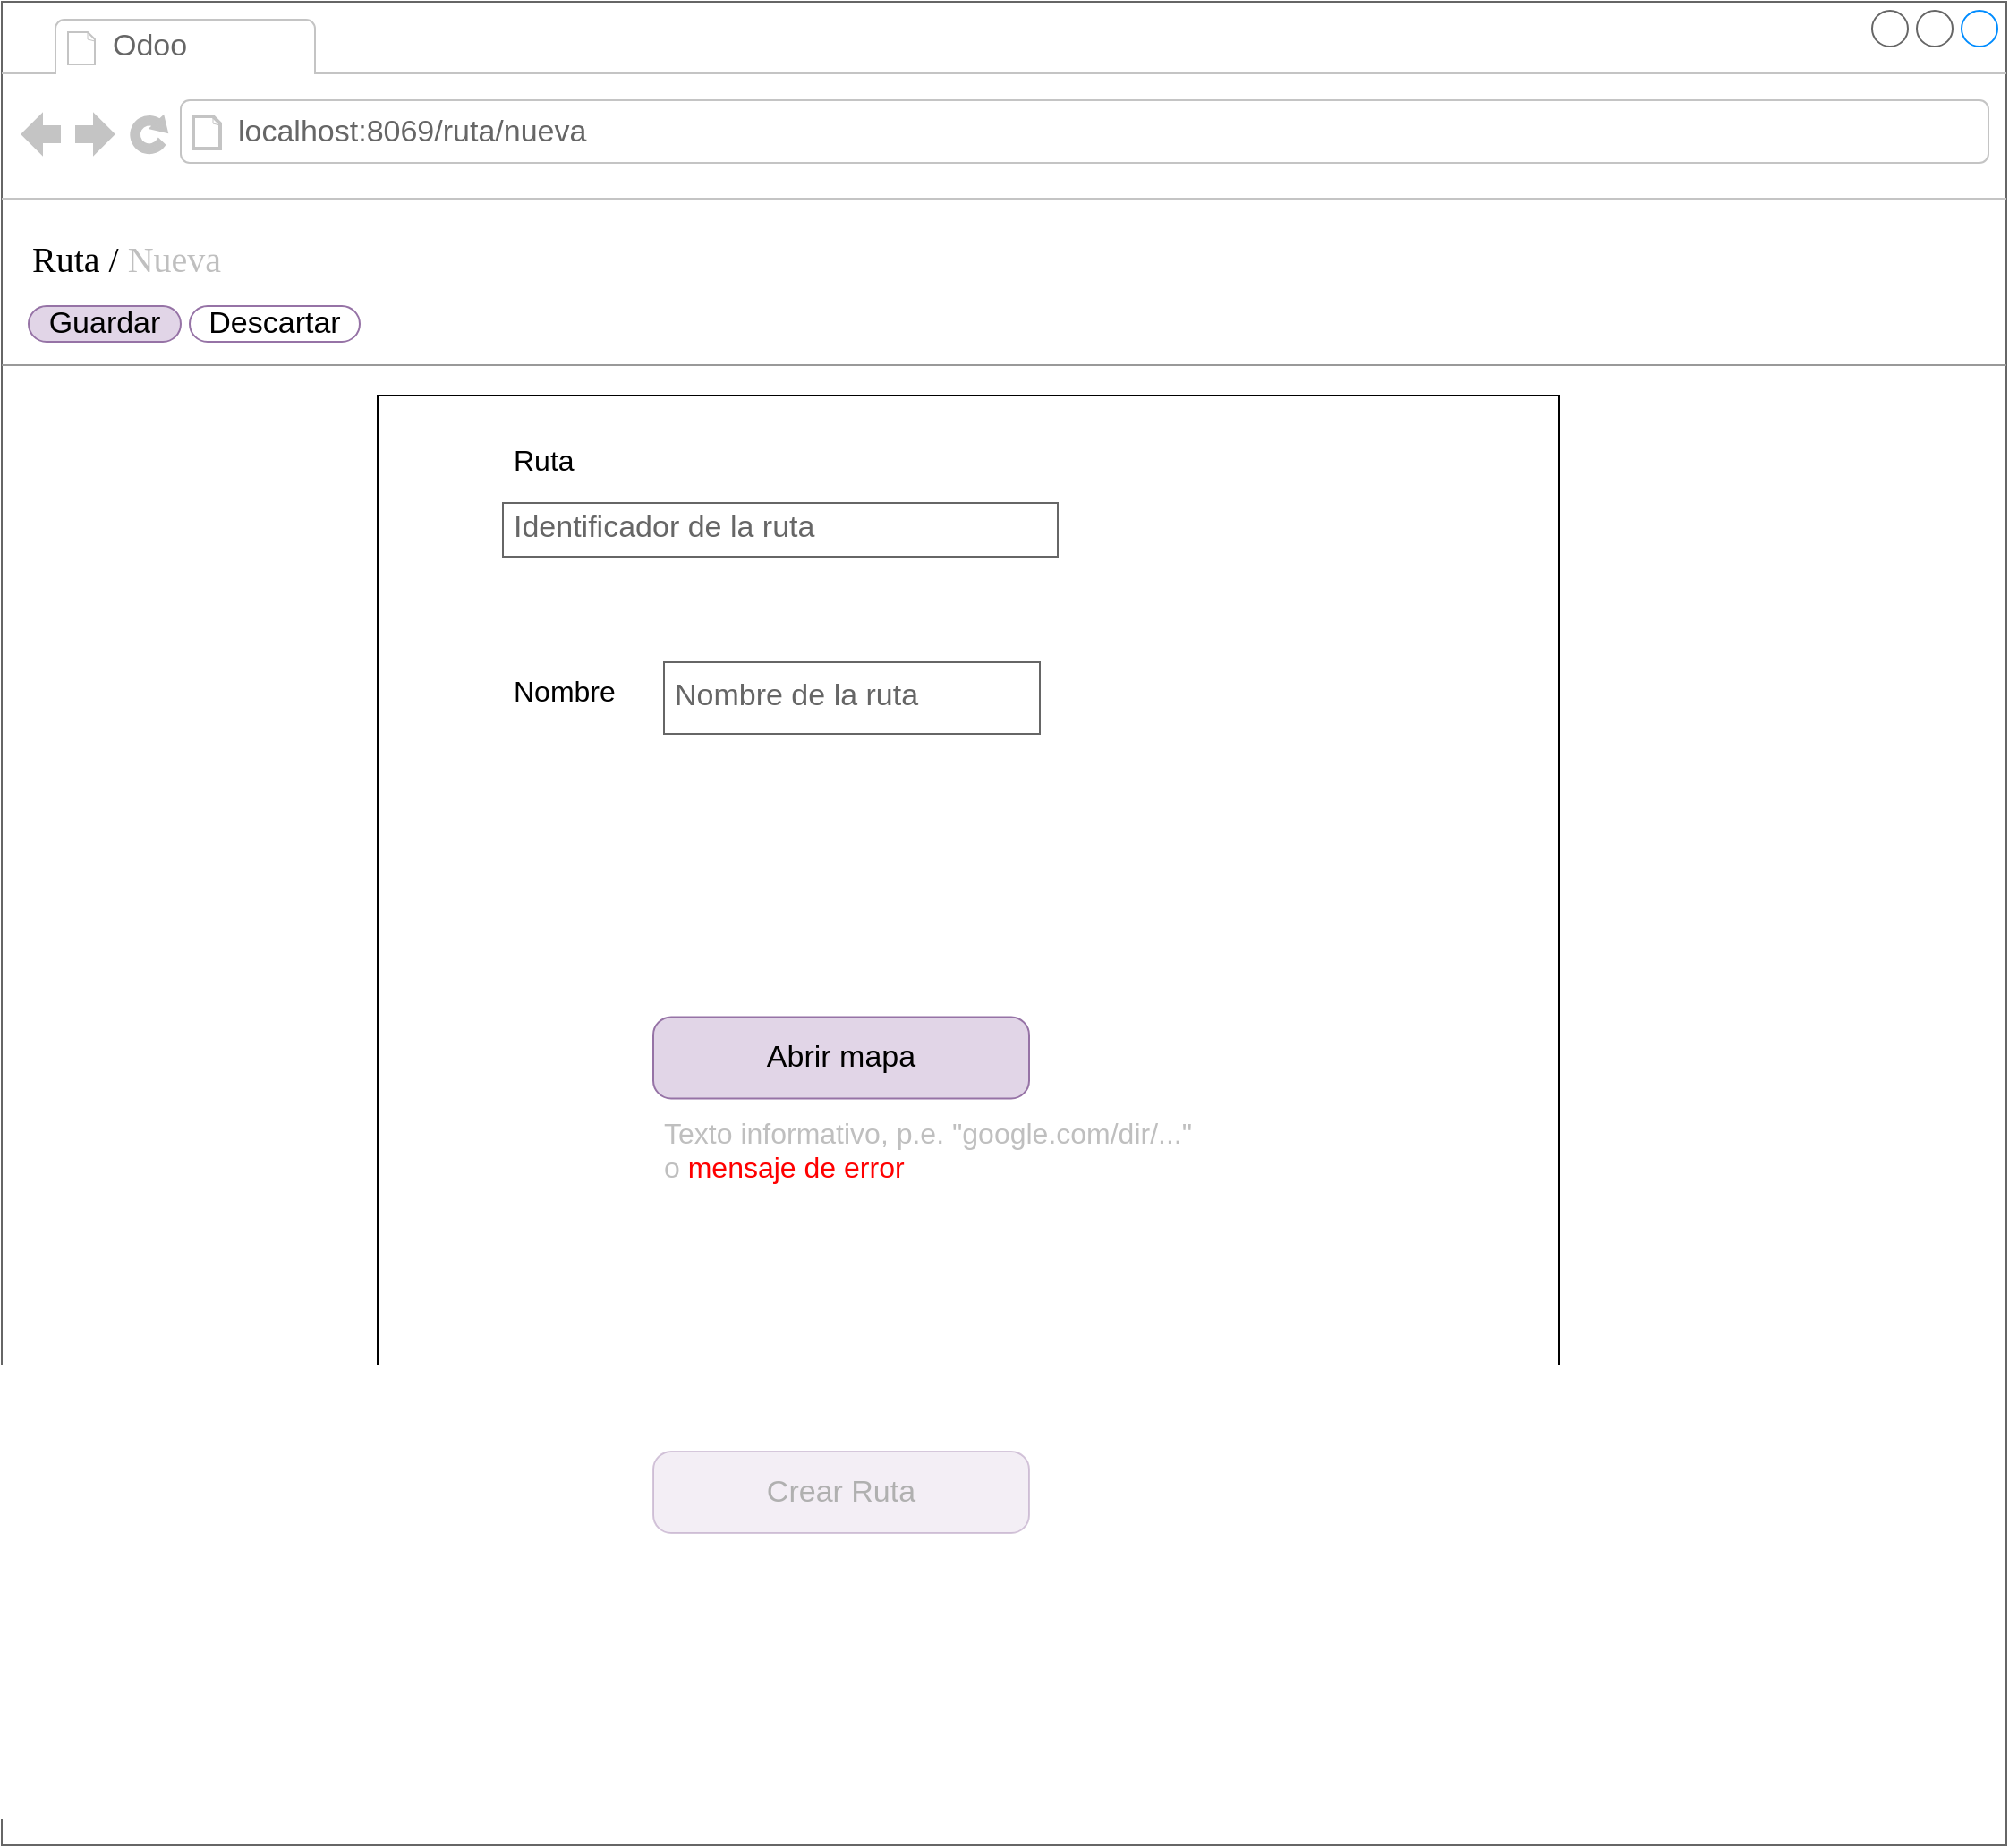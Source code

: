 <mxfile version="26.2.10">
  <diagram id="W8gf2pntZX4h6oX37k1E" name="Página-1">
    <mxGraphModel dx="1680" dy="914" grid="1" gridSize="10" guides="1" tooltips="1" connect="1" arrows="1" fold="1" page="1" pageScale="1" pageWidth="827" pageHeight="1169" math="0" shadow="0">
      <root>
        <mxCell id="0" />
        <mxCell id="1" parent="0" />
        <mxCell id="KtbFvMZ7oUjdtlLk4iKf-1" value="" style="strokeWidth=1;shadow=0;dashed=0;align=center;html=1;shape=mxgraph.mockup.containers.browserWindow;rSize=0;strokeColor=#666666;mainText=,;recursiveResize=0;rounded=0;labelBackgroundColor=none;fontFamily=Verdana;fontSize=12" parent="1" vertex="1">
          <mxGeometry x="50" y="40" width="1120" height="1030" as="geometry" />
        </mxCell>
        <mxCell id="KtbFvMZ7oUjdtlLk4iKf-2" value="Odoo" style="strokeWidth=1;shadow=0;dashed=0;align=center;html=1;shape=mxgraph.mockup.containers.anchor;fontSize=17;fontColor=#666666;align=left;" parent="KtbFvMZ7oUjdtlLk4iKf-1" vertex="1">
          <mxGeometry x="60" y="12" width="110" height="26" as="geometry" />
        </mxCell>
        <mxCell id="KtbFvMZ7oUjdtlLk4iKf-3" value="localhost:8069/ruta/nueva" style="strokeWidth=1;shadow=0;dashed=0;align=center;html=1;shape=mxgraph.mockup.containers.anchor;rSize=0;fontSize=17;fontColor=#666666;align=left;" parent="KtbFvMZ7oUjdtlLk4iKf-1" vertex="1">
          <mxGeometry x="130" y="60" width="250" height="26" as="geometry" />
        </mxCell>
        <mxCell id="KtbFvMZ7oUjdtlLk4iKf-4" value="&lt;font style=&quot;font-size: 20px;&quot;&gt;Ruta / &lt;font style=&quot;color: light-dark(rgb(191, 191, 191), rgb(237, 237, 237));&quot;&gt;Nueva&lt;/font&gt;&lt;/font&gt;" style="text;html=1;points=[];align=left;verticalAlign=top;spacingTop=-4;fontSize=30;fontFamily=Verdana" parent="KtbFvMZ7oUjdtlLk4iKf-1" vertex="1">
          <mxGeometry x="15" y="120" width="340" height="50" as="geometry" />
        </mxCell>
        <mxCell id="KtbFvMZ7oUjdtlLk4iKf-5" value="" style="verticalLabelPosition=bottom;shadow=0;dashed=0;align=center;html=1;verticalAlign=top;strokeWidth=1;shape=mxgraph.mockup.markup.line;strokeColor=#999999;rounded=0;labelBackgroundColor=none;fillColor=#ffffff;fontFamily=Verdana;fontSize=12;fontColor=#000000;" parent="KtbFvMZ7oUjdtlLk4iKf-1" vertex="1">
          <mxGeometry y="193" width="1120" height="20" as="geometry" />
        </mxCell>
        <mxCell id="KtbFvMZ7oUjdtlLk4iKf-6" value="Guardar" style="strokeWidth=1;shadow=0;dashed=0;align=center;html=1;shape=mxgraph.mockup.buttons.button;strokeColor=#9673a6;mainText=;buttonStyle=round;fontSize=17;fontStyle=0;fillColor=#e1d5e7;whiteSpace=wrap;rounded=0;labelBackgroundColor=none;" parent="KtbFvMZ7oUjdtlLk4iKf-1" vertex="1">
          <mxGeometry x="15" y="170" width="85" height="20" as="geometry" />
        </mxCell>
        <mxCell id="KtbFvMZ7oUjdtlLk4iKf-55" value="Descartar" style="strokeWidth=1;shadow=0;dashed=0;align=center;html=1;shape=mxgraph.mockup.buttons.button;strokeColor=#9673a6;mainText=;buttonStyle=round;fontSize=17;fontStyle=0;fillColor=none;whiteSpace=wrap;rounded=0;labelBackgroundColor=none;" parent="KtbFvMZ7oUjdtlLk4iKf-1" vertex="1">
          <mxGeometry x="105" y="170" width="95" height="20" as="geometry" />
        </mxCell>
        <mxCell id="KtbFvMZ7oUjdtlLk4iKf-56" value="" style="rounded=0;whiteSpace=wrap;html=1;fillColor=none;" parent="KtbFvMZ7oUjdtlLk4iKf-1" vertex="1">
          <mxGeometry x="210" y="220" width="660" height="740" as="geometry" />
        </mxCell>
        <mxCell id="KtbFvMZ7oUjdtlLk4iKf-57" value="&lt;font style=&quot;font-size: 16px;&quot;&gt;Ruta&lt;/font&gt;" style="text;strokeColor=none;fillColor=none;align=left;verticalAlign=top;spacingLeft=4;spacingRight=4;overflow=hidden;rotatable=0;points=[[0,0.5],[1,0.5]];portConstraint=eastwest;whiteSpace=wrap;html=1;" parent="KtbFvMZ7oUjdtlLk4iKf-1" vertex="1">
          <mxGeometry x="280" y="240" width="90" height="30" as="geometry" />
        </mxCell>
        <mxCell id="KtbFvMZ7oUjdtlLk4iKf-58" value="Identificador de la ruta" style="strokeWidth=1;shadow=0;dashed=0;align=center;html=1;shape=mxgraph.mockup.text.textBox;fontColor=#666666;align=left;fontSize=17;spacingLeft=4;spacingTop=-3;whiteSpace=wrap;strokeColor=#666666;mainText=" parent="KtbFvMZ7oUjdtlLk4iKf-1" vertex="1">
          <mxGeometry x="280" y="280" width="310" height="30" as="geometry" />
        </mxCell>
        <mxCell id="KtbFvMZ7oUjdtlLk4iKf-60" value="&lt;font style=&quot;font-size: 16px;&quot;&gt;Nombre&lt;/font&gt;" style="text;strokeColor=none;fillColor=none;align=left;verticalAlign=top;spacingLeft=4;spacingRight=4;overflow=hidden;rotatable=0;points=[[0,0.5],[1,0.5]];portConstraint=eastwest;whiteSpace=wrap;html=1;" parent="KtbFvMZ7oUjdtlLk4iKf-1" vertex="1">
          <mxGeometry x="280" y="369" width="90" height="26" as="geometry" />
        </mxCell>
        <mxCell id="Pt9-DW9MEc0Vwg_8VI7V-1" value="Nombre de la ruta" style="strokeWidth=1;shadow=0;dashed=0;align=center;html=1;shape=mxgraph.mockup.text.textBox;fontColor=#666666;align=left;fontSize=17;spacingLeft=4;spacingTop=-3;whiteSpace=wrap;strokeColor=#666666;mainText=" vertex="1" parent="KtbFvMZ7oUjdtlLk4iKf-1">
          <mxGeometry x="370" y="369" width="210" height="40" as="geometry" />
        </mxCell>
        <mxCell id="Pt9-DW9MEc0Vwg_8VI7V-2" value="Abrir mapa" style="strokeWidth=1;shadow=0;dashed=0;align=center;html=1;shape=mxgraph.mockup.buttons.button;strokeColor=#9673a6;mainText=;buttonStyle=round;fontSize=17;fontStyle=0;fillColor=#e1d5e7;whiteSpace=wrap;rounded=0;labelBackgroundColor=none;" vertex="1" parent="KtbFvMZ7oUjdtlLk4iKf-1">
          <mxGeometry x="364" y="567.25" width="210" height="45.5" as="geometry" />
        </mxCell>
        <mxCell id="Pt9-DW9MEc0Vwg_8VI7V-4" value="&lt;font style=&quot;font-size: 16px; color: light-dark(rgb(191, 191, 191), rgb(237, 237, 237));&quot;&gt;Texto informativo, p.e. &quot;google.com/dir/...&quot;&lt;/font&gt;&lt;div&gt;&lt;font style=&quot;font-size: 16px; color: light-dark(rgb(191, 191, 191), rgb(237, 237, 237));&quot;&gt;o&amp;nbsp;&lt;/font&gt;&lt;font style=&quot;font-size: 16px; color: light-dark(rgb(255, 0, 0), rgb(237, 237, 237));&quot;&gt;mensaje de error&lt;/font&gt;&lt;/div&gt;" style="text;strokeColor=none;fillColor=none;align=left;verticalAlign=top;spacingLeft=4;spacingRight=4;overflow=hidden;rotatable=0;points=[[0,0.5],[1,0.5]];portConstraint=eastwest;whiteSpace=wrap;html=1;" vertex="1" parent="KtbFvMZ7oUjdtlLk4iKf-1">
          <mxGeometry x="364" y="616" width="490" height="64" as="geometry" />
        </mxCell>
        <mxCell id="Pt9-DW9MEc0Vwg_8VI7V-5" value="&lt;font style=&quot;color: light-dark(rgb(176, 176, 176), rgb(237, 237, 237));&quot;&gt;Crear Ruta&lt;/font&gt;" style="strokeWidth=1;shadow=0;dashed=0;align=center;html=1;shape=mxgraph.mockup.buttons.button;strokeColor=#9673a6;mainText=;buttonStyle=round;fontSize=17;fontStyle=0;fillColor=#e1d5e7;whiteSpace=wrap;rounded=0;labelBackgroundColor=none;opacity=40;" vertex="1" parent="KtbFvMZ7oUjdtlLk4iKf-1">
          <mxGeometry x="364" y="810" width="210" height="45.5" as="geometry" />
        </mxCell>
      </root>
    </mxGraphModel>
  </diagram>
</mxfile>
